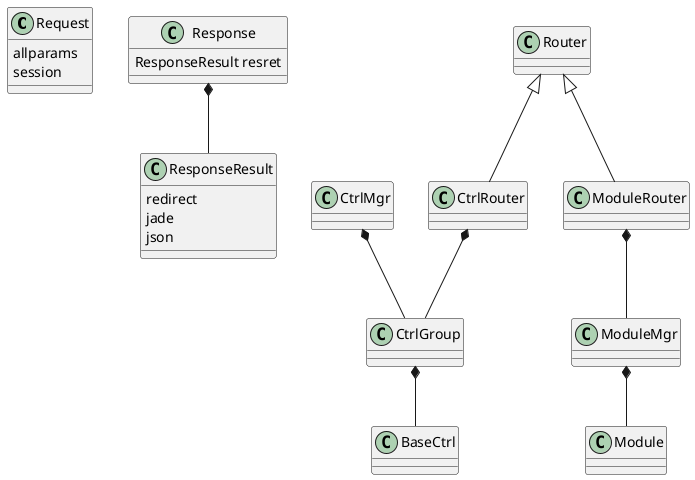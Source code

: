 @startuml

class Request {
	allparams
	session
}

class Response {
	ResponseResult resret
}

class ResponseResult {
	redirect
	jade
	json
}

Response *-- ResponseResult

CtrlMgr *-- CtrlGroup

Router <|-- CtrlRouter
Router <|-- ModuleRouter

CtrlRouter *-- CtrlGroup
CtrlGroup *-- BaseCtrl

ModuleMgr *-- Module
ModuleRouter *-- ModuleMgr

@enduml
